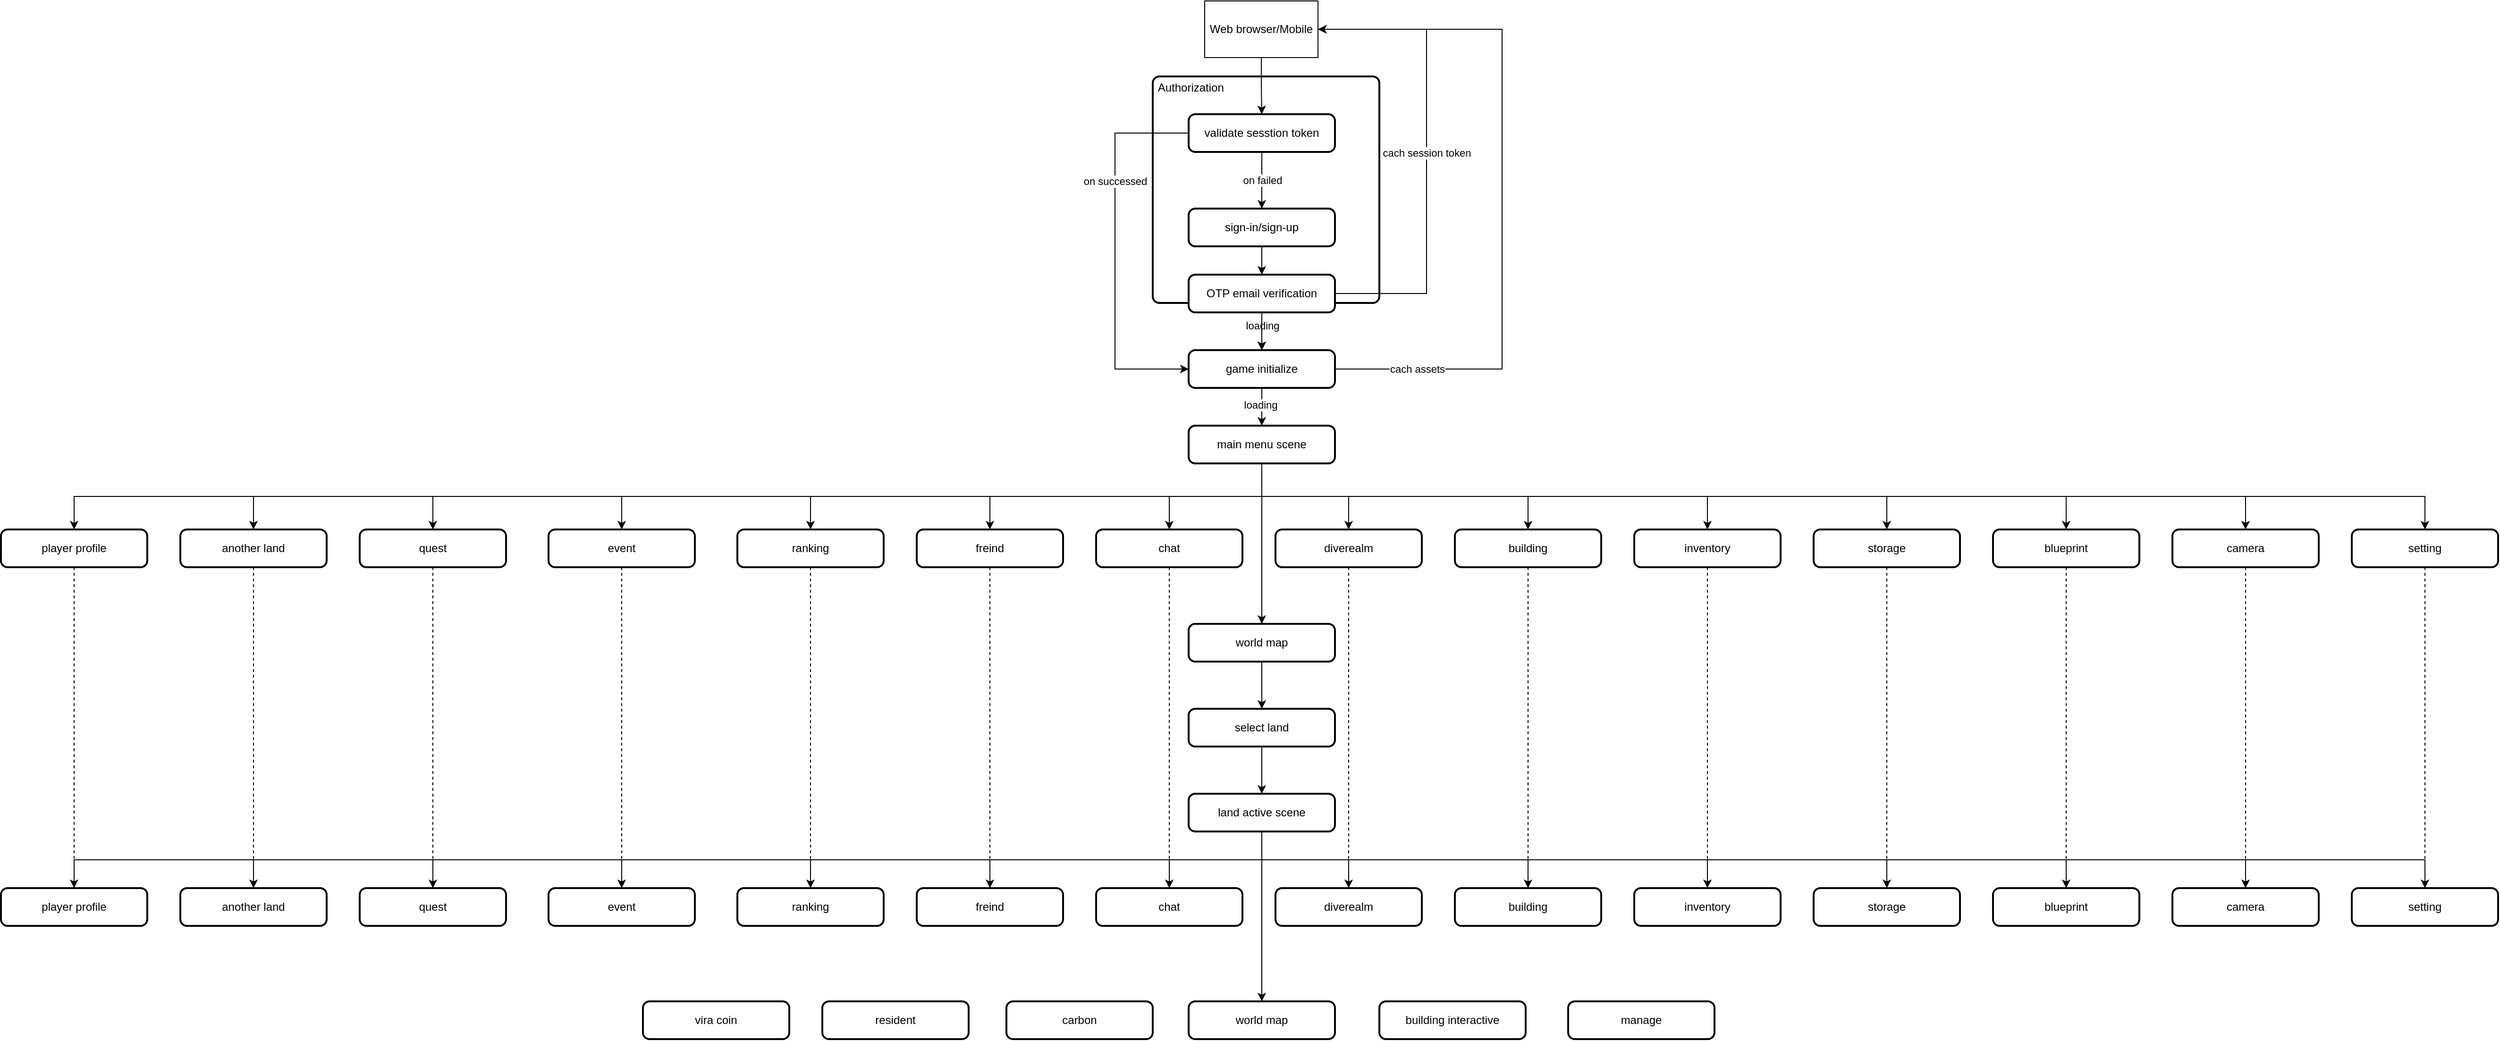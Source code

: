 <mxfile version="18.1.1" type="github"><diagram id="zLApnu4wtENaJUfSvOuR" name="Page-1"><mxGraphModel dx="3284" dy="854" grid="1" gridSize="10" guides="1" tooltips="1" connect="1" arrows="1" fold="1" page="1" pageScale="1" pageWidth="850" pageHeight="1100" math="0" shadow="0"><root><mxCell id="0"/><mxCell id="1" parent="0"/><mxCell id="1SbiiP8NnMqX3cYzoGQ_-6" value="&amp;nbsp;Authorization&lt;br&gt;&lt;br&gt;&lt;br&gt;&lt;br&gt;&lt;br&gt;&lt;br&gt;&lt;br&gt;&lt;br&gt;&lt;br&gt;&lt;br&gt;&lt;div style=&quot;&quot;&gt;&lt;br&gt;&lt;/div&gt;&lt;div style=&quot;&quot;&gt;&lt;br&gt;&lt;/div&gt;&lt;div style=&quot;&quot;&gt;&lt;br&gt;&lt;/div&gt;&lt;div style=&quot;&quot;&gt;&lt;br&gt;&lt;/div&gt;&lt;div style=&quot;&quot;&gt;&lt;br&gt;&lt;/div&gt;&lt;div style=&quot;&quot;&gt;&lt;br&gt;&lt;/div&gt;" style="rounded=1;whiteSpace=wrap;html=1;absoluteArcSize=1;arcSize=14;strokeWidth=2;align=left;" vertex="1" parent="1"><mxGeometry x="310" y="110" width="240" height="240" as="geometry"/></mxCell><mxCell id="1SbiiP8NnMqX3cYzoGQ_-5" style="edgeStyle=orthogonalEdgeStyle;rounded=0;orthogonalLoop=1;jettySize=auto;html=1;exitX=0.5;exitY=1;exitDx=0;exitDy=0;" edge="1" parent="1" source="1SbiiP8NnMqX3cYzoGQ_-1" target="1SbiiP8NnMqX3cYzoGQ_-3"><mxGeometry relative="1" as="geometry"/></mxCell><mxCell id="1SbiiP8NnMqX3cYzoGQ_-1" value="Web browser/Mobile" style="rounded=0;whiteSpace=wrap;html=1;" vertex="1" parent="1"><mxGeometry x="365" y="30" width="120" height="60" as="geometry"/></mxCell><mxCell id="1SbiiP8NnMqX3cYzoGQ_-8" value="on failed" style="edgeStyle=orthogonalEdgeStyle;rounded=0;orthogonalLoop=1;jettySize=auto;html=1;exitX=0.5;exitY=1;exitDx=0;exitDy=0;entryX=0.5;entryY=0;entryDx=0;entryDy=0;" edge="1" parent="1" source="1SbiiP8NnMqX3cYzoGQ_-3" target="1SbiiP8NnMqX3cYzoGQ_-7"><mxGeometry relative="1" as="geometry"><mxPoint as="offset"/></mxGeometry></mxCell><mxCell id="1SbiiP8NnMqX3cYzoGQ_-10" style="edgeStyle=orthogonalEdgeStyle;rounded=0;orthogonalLoop=1;jettySize=auto;html=1;exitX=0;exitY=0.5;exitDx=0;exitDy=0;entryX=0;entryY=0.5;entryDx=0;entryDy=0;" edge="1" parent="1" source="1SbiiP8NnMqX3cYzoGQ_-3" target="1SbiiP8NnMqX3cYzoGQ_-9"><mxGeometry relative="1" as="geometry"><Array as="points"><mxPoint x="270" y="170"/><mxPoint x="270" y="420"/></Array></mxGeometry></mxCell><mxCell id="1SbiiP8NnMqX3cYzoGQ_-11" value="on successed" style="edgeLabel;html=1;align=center;verticalAlign=middle;resizable=0;points=[];" vertex="1" connectable="0" parent="1SbiiP8NnMqX3cYzoGQ_-10"><mxGeometry x="-0.317" y="-1" relative="1" as="geometry"><mxPoint x="1" y="-10" as="offset"/></mxGeometry></mxCell><mxCell id="1SbiiP8NnMqX3cYzoGQ_-3" value="validate sesstion token" style="rounded=1;whiteSpace=wrap;html=1;absoluteArcSize=1;arcSize=14;strokeWidth=2;" vertex="1" parent="1"><mxGeometry x="348" y="150" width="155" height="40" as="geometry"/></mxCell><mxCell id="1SbiiP8NnMqX3cYzoGQ_-15" style="edgeStyle=orthogonalEdgeStyle;rounded=0;orthogonalLoop=1;jettySize=auto;html=1;exitX=0.5;exitY=1;exitDx=0;exitDy=0;" edge="1" parent="1" source="1SbiiP8NnMqX3cYzoGQ_-7" target="1SbiiP8NnMqX3cYzoGQ_-14"><mxGeometry relative="1" as="geometry"/></mxCell><mxCell id="1SbiiP8NnMqX3cYzoGQ_-7" value="sign-in/sign-up" style="rounded=1;whiteSpace=wrap;html=1;absoluteArcSize=1;arcSize=14;strokeWidth=2;" vertex="1" parent="1"><mxGeometry x="348" y="250" width="155" height="40" as="geometry"/></mxCell><mxCell id="1SbiiP8NnMqX3cYzoGQ_-19" style="edgeStyle=orthogonalEdgeStyle;rounded=0;orthogonalLoop=1;jettySize=auto;html=1;exitX=0.5;exitY=1;exitDx=0;exitDy=0;" edge="1" parent="1" source="1SbiiP8NnMqX3cYzoGQ_-9" target="1SbiiP8NnMqX3cYzoGQ_-18"><mxGeometry relative="1" as="geometry"/></mxCell><mxCell id="1SbiiP8NnMqX3cYzoGQ_-22" value="loading" style="edgeLabel;html=1;align=center;verticalAlign=middle;resizable=0;points=[];" vertex="1" connectable="0" parent="1SbiiP8NnMqX3cYzoGQ_-19"><mxGeometry x="-0.133" y="-2" relative="1" as="geometry"><mxPoint as="offset"/></mxGeometry></mxCell><mxCell id="1SbiiP8NnMqX3cYzoGQ_-25" style="edgeStyle=orthogonalEdgeStyle;rounded=0;orthogonalLoop=1;jettySize=auto;html=1;exitX=1;exitY=0.5;exitDx=0;exitDy=0;entryX=1;entryY=0.5;entryDx=0;entryDy=0;fontColor=default;" edge="1" parent="1" source="1SbiiP8NnMqX3cYzoGQ_-9" target="1SbiiP8NnMqX3cYzoGQ_-1"><mxGeometry relative="1" as="geometry"><Array as="points"><mxPoint x="680" y="420"/><mxPoint x="680" y="60"/></Array></mxGeometry></mxCell><mxCell id="1SbiiP8NnMqX3cYzoGQ_-26" value="cach assets" style="edgeLabel;html=1;align=center;verticalAlign=middle;resizable=0;points=[];fontColor=default;" vertex="1" connectable="0" parent="1SbiiP8NnMqX3cYzoGQ_-25"><mxGeometry x="-0.762" relative="1" as="geometry"><mxPoint as="offset"/></mxGeometry></mxCell><mxCell id="1SbiiP8NnMqX3cYzoGQ_-9" value="game initialize" style="rounded=1;whiteSpace=wrap;html=1;absoluteArcSize=1;arcSize=14;strokeWidth=2;" vertex="1" parent="1"><mxGeometry x="348" y="400" width="155" height="40" as="geometry"/></mxCell><mxCell id="1SbiiP8NnMqX3cYzoGQ_-16" style="edgeStyle=orthogonalEdgeStyle;rounded=0;orthogonalLoop=1;jettySize=auto;html=1;exitX=0.5;exitY=1;exitDx=0;exitDy=0;entryX=0.5;entryY=0;entryDx=0;entryDy=0;" edge="1" parent="1" source="1SbiiP8NnMqX3cYzoGQ_-14" target="1SbiiP8NnMqX3cYzoGQ_-9"><mxGeometry relative="1" as="geometry"/></mxCell><mxCell id="1SbiiP8NnMqX3cYzoGQ_-23" value="loading" style="edgeLabel;html=1;align=center;verticalAlign=middle;resizable=0;points=[];labelBorderColor=none;fontColor=default;labelBackgroundColor=default;" vertex="1" connectable="0" parent="1SbiiP8NnMqX3cYzoGQ_-16"><mxGeometry x="-0.3" relative="1" as="geometry"><mxPoint as="offset"/></mxGeometry></mxCell><mxCell id="1SbiiP8NnMqX3cYzoGQ_-17" value="cach session token" style="edgeStyle=orthogonalEdgeStyle;rounded=0;orthogonalLoop=1;jettySize=auto;html=1;exitX=1;exitY=0.5;exitDx=0;exitDy=0;entryX=1;entryY=0.5;entryDx=0;entryDy=0;" edge="1" parent="1" source="1SbiiP8NnMqX3cYzoGQ_-14" target="1SbiiP8NnMqX3cYzoGQ_-1"><mxGeometry relative="1" as="geometry"><Array as="points"><mxPoint x="600" y="340"/><mxPoint x="600" y="60"/></Array></mxGeometry></mxCell><mxCell id="1SbiiP8NnMqX3cYzoGQ_-24" value="" style="edgeStyle=orthogonalEdgeStyle;rounded=0;orthogonalLoop=1;jettySize=auto;html=1;" edge="1" parent="1" source="1SbiiP8NnMqX3cYzoGQ_-14" target="1SbiiP8NnMqX3cYzoGQ_-9"><mxGeometry relative="1" as="geometry"/></mxCell><mxCell id="1SbiiP8NnMqX3cYzoGQ_-14" value="OTP email verification" style="rounded=1;whiteSpace=wrap;html=1;absoluteArcSize=1;arcSize=14;strokeWidth=2;" vertex="1" parent="1"><mxGeometry x="348" y="320" width="155" height="40" as="geometry"/></mxCell><mxCell id="1SbiiP8NnMqX3cYzoGQ_-43" style="edgeStyle=orthogonalEdgeStyle;rounded=0;orthogonalLoop=1;jettySize=auto;html=1;exitX=0.5;exitY=1;exitDx=0;exitDy=0;entryX=0.5;entryY=0;entryDx=0;entryDy=0;fontColor=default;" edge="1" parent="1" source="1SbiiP8NnMqX3cYzoGQ_-18" target="1SbiiP8NnMqX3cYzoGQ_-29"><mxGeometry relative="1" as="geometry"/></mxCell><mxCell id="1SbiiP8NnMqX3cYzoGQ_-44" style="edgeStyle=orthogonalEdgeStyle;rounded=0;orthogonalLoop=1;jettySize=auto;html=1;exitX=0.5;exitY=1;exitDx=0;exitDy=0;fontColor=default;" edge="1" parent="1" source="1SbiiP8NnMqX3cYzoGQ_-18" target="1SbiiP8NnMqX3cYzoGQ_-30"><mxGeometry relative="1" as="geometry"/></mxCell><mxCell id="1SbiiP8NnMqX3cYzoGQ_-45" style="edgeStyle=orthogonalEdgeStyle;rounded=0;orthogonalLoop=1;jettySize=auto;html=1;exitX=0.5;exitY=1;exitDx=0;exitDy=0;entryX=0.5;entryY=0;entryDx=0;entryDy=0;fontColor=default;" edge="1" parent="1" source="1SbiiP8NnMqX3cYzoGQ_-18" target="1SbiiP8NnMqX3cYzoGQ_-31"><mxGeometry relative="1" as="geometry"/></mxCell><mxCell id="1SbiiP8NnMqX3cYzoGQ_-46" style="edgeStyle=orthogonalEdgeStyle;rounded=0;orthogonalLoop=1;jettySize=auto;html=1;exitX=0.5;exitY=1;exitDx=0;exitDy=0;fontColor=default;" edge="1" parent="1" source="1SbiiP8NnMqX3cYzoGQ_-18" target="1SbiiP8NnMqX3cYzoGQ_-32"><mxGeometry relative="1" as="geometry"/></mxCell><mxCell id="1SbiiP8NnMqX3cYzoGQ_-47" style="edgeStyle=orthogonalEdgeStyle;rounded=0;orthogonalLoop=1;jettySize=auto;html=1;exitX=0.5;exitY=1;exitDx=0;exitDy=0;entryX=0.5;entryY=0;entryDx=0;entryDy=0;fontColor=default;" edge="1" parent="1" source="1SbiiP8NnMqX3cYzoGQ_-18" target="1SbiiP8NnMqX3cYzoGQ_-33"><mxGeometry relative="1" as="geometry"/></mxCell><mxCell id="1SbiiP8NnMqX3cYzoGQ_-48" style="edgeStyle=orthogonalEdgeStyle;rounded=0;orthogonalLoop=1;jettySize=auto;html=1;exitX=0.5;exitY=1;exitDx=0;exitDy=0;entryX=0.5;entryY=0;entryDx=0;entryDy=0;fontColor=default;" edge="1" parent="1" source="1SbiiP8NnMqX3cYzoGQ_-18" target="1SbiiP8NnMqX3cYzoGQ_-34"><mxGeometry relative="1" as="geometry"/></mxCell><mxCell id="1SbiiP8NnMqX3cYzoGQ_-49" style="edgeStyle=orthogonalEdgeStyle;rounded=0;orthogonalLoop=1;jettySize=auto;html=1;exitX=0.5;exitY=1;exitDx=0;exitDy=0;entryX=0.5;entryY=0;entryDx=0;entryDy=0;fontColor=default;" edge="1" parent="1" source="1SbiiP8NnMqX3cYzoGQ_-18" target="1SbiiP8NnMqX3cYzoGQ_-35"><mxGeometry relative="1" as="geometry"/></mxCell><mxCell id="1SbiiP8NnMqX3cYzoGQ_-50" style="edgeStyle=orthogonalEdgeStyle;rounded=0;orthogonalLoop=1;jettySize=auto;html=1;exitX=0.5;exitY=1;exitDx=0;exitDy=0;entryX=0.5;entryY=0;entryDx=0;entryDy=0;fontColor=default;" edge="1" parent="1" source="1SbiiP8NnMqX3cYzoGQ_-18" target="1SbiiP8NnMqX3cYzoGQ_-36"><mxGeometry relative="1" as="geometry"/></mxCell><mxCell id="1SbiiP8NnMqX3cYzoGQ_-51" style="edgeStyle=orthogonalEdgeStyle;rounded=0;orthogonalLoop=1;jettySize=auto;html=1;exitX=0.5;exitY=1;exitDx=0;exitDy=0;fontColor=default;" edge="1" parent="1" source="1SbiiP8NnMqX3cYzoGQ_-18" target="1SbiiP8NnMqX3cYzoGQ_-37"><mxGeometry relative="1" as="geometry"/></mxCell><mxCell id="1SbiiP8NnMqX3cYzoGQ_-52" style="edgeStyle=orthogonalEdgeStyle;rounded=0;orthogonalLoop=1;jettySize=auto;html=1;exitX=0.5;exitY=1;exitDx=0;exitDy=0;fontColor=default;" edge="1" parent="1" source="1SbiiP8NnMqX3cYzoGQ_-18" target="1SbiiP8NnMqX3cYzoGQ_-38"><mxGeometry relative="1" as="geometry"/></mxCell><mxCell id="1SbiiP8NnMqX3cYzoGQ_-53" style="edgeStyle=orthogonalEdgeStyle;rounded=0;orthogonalLoop=1;jettySize=auto;html=1;exitX=0.5;exitY=1;exitDx=0;exitDy=0;entryX=0.5;entryY=0;entryDx=0;entryDy=0;fontColor=default;" edge="1" parent="1" source="1SbiiP8NnMqX3cYzoGQ_-18" target="1SbiiP8NnMqX3cYzoGQ_-39"><mxGeometry relative="1" as="geometry"/></mxCell><mxCell id="1SbiiP8NnMqX3cYzoGQ_-54" style="edgeStyle=orthogonalEdgeStyle;rounded=0;orthogonalLoop=1;jettySize=auto;html=1;exitX=0.5;exitY=1;exitDx=0;exitDy=0;entryX=0.5;entryY=0;entryDx=0;entryDy=0;fontColor=default;" edge="1" parent="1" source="1SbiiP8NnMqX3cYzoGQ_-18" target="1SbiiP8NnMqX3cYzoGQ_-40"><mxGeometry relative="1" as="geometry"/></mxCell><mxCell id="1SbiiP8NnMqX3cYzoGQ_-55" style="edgeStyle=orthogonalEdgeStyle;rounded=0;orthogonalLoop=1;jettySize=auto;html=1;exitX=0.5;exitY=1;exitDx=0;exitDy=0;entryX=0.5;entryY=0;entryDx=0;entryDy=0;fontColor=default;" edge="1" parent="1" source="1SbiiP8NnMqX3cYzoGQ_-18" target="1SbiiP8NnMqX3cYzoGQ_-41"><mxGeometry relative="1" as="geometry"/></mxCell><mxCell id="1SbiiP8NnMqX3cYzoGQ_-56" style="edgeStyle=orthogonalEdgeStyle;rounded=0;orthogonalLoop=1;jettySize=auto;html=1;exitX=0.5;exitY=1;exitDx=0;exitDy=0;fontColor=default;" edge="1" parent="1" source="1SbiiP8NnMqX3cYzoGQ_-18" target="1SbiiP8NnMqX3cYzoGQ_-42"><mxGeometry relative="1" as="geometry"/></mxCell><mxCell id="1SbiiP8NnMqX3cYzoGQ_-58" style="edgeStyle=orthogonalEdgeStyle;rounded=0;orthogonalLoop=1;jettySize=auto;html=1;exitX=0.5;exitY=1;exitDx=0;exitDy=0;fontColor=default;" edge="1" parent="1" source="1SbiiP8NnMqX3cYzoGQ_-18" target="1SbiiP8NnMqX3cYzoGQ_-57"><mxGeometry relative="1" as="geometry"/></mxCell><mxCell id="1SbiiP8NnMqX3cYzoGQ_-18" value="main menu scene" style="rounded=1;whiteSpace=wrap;html=1;absoluteArcSize=1;arcSize=14;strokeWidth=2;" vertex="1" parent="1"><mxGeometry x="348" y="480" width="155" height="40" as="geometry"/></mxCell><mxCell id="1SbiiP8NnMqX3cYzoGQ_-77" style="edgeStyle=orthogonalEdgeStyle;rounded=0;orthogonalLoop=1;jettySize=auto;html=1;exitX=0.5;exitY=1;exitDx=0;exitDy=0;fontColor=default;endArrow=none;endFill=0;dashed=1;" edge="1" parent="1" source="1SbiiP8NnMqX3cYzoGQ_-29" target="1SbiiP8NnMqX3cYzoGQ_-63"><mxGeometry relative="1" as="geometry"/></mxCell><mxCell id="1SbiiP8NnMqX3cYzoGQ_-29" value="player profile" style="rounded=1;whiteSpace=wrap;html=1;absoluteArcSize=1;arcSize=14;strokeWidth=2;" vertex="1" parent="1"><mxGeometry x="-910" y="590" width="155" height="40" as="geometry"/></mxCell><mxCell id="1SbiiP8NnMqX3cYzoGQ_-78" style="edgeStyle=orthogonalEdgeStyle;rounded=0;orthogonalLoop=1;jettySize=auto;html=1;exitX=0.5;exitY=1;exitDx=0;exitDy=0;dashed=1;fontColor=default;endArrow=none;endFill=0;" edge="1" parent="1" source="1SbiiP8NnMqX3cYzoGQ_-30" target="1SbiiP8NnMqX3cYzoGQ_-64"><mxGeometry relative="1" as="geometry"/></mxCell><mxCell id="1SbiiP8NnMqX3cYzoGQ_-30" value="another land" style="rounded=1;whiteSpace=wrap;html=1;absoluteArcSize=1;arcSize=14;strokeWidth=2;" vertex="1" parent="1"><mxGeometry x="-720" y="590" width="155" height="40" as="geometry"/></mxCell><mxCell id="1SbiiP8NnMqX3cYzoGQ_-79" style="edgeStyle=orthogonalEdgeStyle;rounded=0;orthogonalLoop=1;jettySize=auto;html=1;exitX=0.5;exitY=1;exitDx=0;exitDy=0;entryX=0.5;entryY=0;entryDx=0;entryDy=0;dashed=1;fontColor=default;endArrow=none;endFill=0;" edge="1" parent="1" source="1SbiiP8NnMqX3cYzoGQ_-31" target="1SbiiP8NnMqX3cYzoGQ_-65"><mxGeometry relative="1" as="geometry"/></mxCell><mxCell id="1SbiiP8NnMqX3cYzoGQ_-31" value="quest" style="rounded=1;whiteSpace=wrap;html=1;absoluteArcSize=1;arcSize=14;strokeWidth=2;" vertex="1" parent="1"><mxGeometry x="-530" y="590" width="155" height="40" as="geometry"/></mxCell><mxCell id="1SbiiP8NnMqX3cYzoGQ_-80" style="edgeStyle=orthogonalEdgeStyle;rounded=0;orthogonalLoop=1;jettySize=auto;html=1;exitX=0.5;exitY=1;exitDx=0;exitDy=0;dashed=1;fontColor=default;endArrow=none;endFill=0;" edge="1" parent="1" source="1SbiiP8NnMqX3cYzoGQ_-32" target="1SbiiP8NnMqX3cYzoGQ_-66"><mxGeometry relative="1" as="geometry"/></mxCell><mxCell id="1SbiiP8NnMqX3cYzoGQ_-32" value="event" style="rounded=1;whiteSpace=wrap;html=1;absoluteArcSize=1;arcSize=14;strokeWidth=2;" vertex="1" parent="1"><mxGeometry x="-330" y="590" width="155" height="40" as="geometry"/></mxCell><mxCell id="1SbiiP8NnMqX3cYzoGQ_-81" style="edgeStyle=orthogonalEdgeStyle;rounded=0;orthogonalLoop=1;jettySize=auto;html=1;exitX=0.5;exitY=1;exitDx=0;exitDy=0;dashed=1;fontColor=default;endArrow=none;endFill=0;" edge="1" parent="1" source="1SbiiP8NnMqX3cYzoGQ_-33" target="1SbiiP8NnMqX3cYzoGQ_-67"><mxGeometry relative="1" as="geometry"/></mxCell><mxCell id="1SbiiP8NnMqX3cYzoGQ_-33" value="ranking" style="rounded=1;whiteSpace=wrap;html=1;absoluteArcSize=1;arcSize=14;strokeWidth=2;" vertex="1" parent="1"><mxGeometry x="-130" y="590" width="155" height="40" as="geometry"/></mxCell><mxCell id="1SbiiP8NnMqX3cYzoGQ_-82" style="edgeStyle=orthogonalEdgeStyle;rounded=0;orthogonalLoop=1;jettySize=auto;html=1;exitX=0.5;exitY=1;exitDx=0;exitDy=0;entryX=0.5;entryY=0;entryDx=0;entryDy=0;dashed=1;fontColor=default;endArrow=none;endFill=0;" edge="1" parent="1" source="1SbiiP8NnMqX3cYzoGQ_-34" target="1SbiiP8NnMqX3cYzoGQ_-68"><mxGeometry relative="1" as="geometry"/></mxCell><mxCell id="1SbiiP8NnMqX3cYzoGQ_-34" value="freind" style="rounded=1;whiteSpace=wrap;html=1;absoluteArcSize=1;arcSize=14;strokeWidth=2;" vertex="1" parent="1"><mxGeometry x="60" y="590" width="155" height="40" as="geometry"/></mxCell><mxCell id="1SbiiP8NnMqX3cYzoGQ_-83" style="edgeStyle=orthogonalEdgeStyle;rounded=0;orthogonalLoop=1;jettySize=auto;html=1;exitX=0.5;exitY=1;exitDx=0;exitDy=0;entryX=0.5;entryY=0;entryDx=0;entryDy=0;dashed=1;fontColor=default;endArrow=none;endFill=0;" edge="1" parent="1" source="1SbiiP8NnMqX3cYzoGQ_-35" target="1SbiiP8NnMqX3cYzoGQ_-69"><mxGeometry relative="1" as="geometry"/></mxCell><mxCell id="1SbiiP8NnMqX3cYzoGQ_-35" value="chat" style="rounded=1;whiteSpace=wrap;html=1;absoluteArcSize=1;arcSize=14;strokeWidth=2;" vertex="1" parent="1"><mxGeometry x="250" y="590" width="155" height="40" as="geometry"/></mxCell><mxCell id="1SbiiP8NnMqX3cYzoGQ_-84" style="edgeStyle=orthogonalEdgeStyle;rounded=0;orthogonalLoop=1;jettySize=auto;html=1;exitX=0.5;exitY=1;exitDx=0;exitDy=0;dashed=1;fontColor=default;endArrow=none;endFill=0;" edge="1" parent="1" source="1SbiiP8NnMqX3cYzoGQ_-36" target="1SbiiP8NnMqX3cYzoGQ_-70"><mxGeometry relative="1" as="geometry"/></mxCell><mxCell id="1SbiiP8NnMqX3cYzoGQ_-36" value="diverealm" style="rounded=1;whiteSpace=wrap;html=1;absoluteArcSize=1;arcSize=14;strokeWidth=2;" vertex="1" parent="1"><mxGeometry x="440" y="590" width="155" height="40" as="geometry"/></mxCell><mxCell id="1SbiiP8NnMqX3cYzoGQ_-85" style="edgeStyle=orthogonalEdgeStyle;rounded=0;orthogonalLoop=1;jettySize=auto;html=1;exitX=0.5;exitY=1;exitDx=0;exitDy=0;entryX=0.5;entryY=0;entryDx=0;entryDy=0;dashed=1;fontColor=default;endArrow=none;endFill=0;" edge="1" parent="1" source="1SbiiP8NnMqX3cYzoGQ_-37" target="1SbiiP8NnMqX3cYzoGQ_-71"><mxGeometry relative="1" as="geometry"/></mxCell><mxCell id="1SbiiP8NnMqX3cYzoGQ_-37" value="building" style="rounded=1;whiteSpace=wrap;html=1;absoluteArcSize=1;arcSize=14;strokeWidth=2;" vertex="1" parent="1"><mxGeometry x="630" y="590" width="155" height="40" as="geometry"/></mxCell><mxCell id="1SbiiP8NnMqX3cYzoGQ_-86" style="edgeStyle=orthogonalEdgeStyle;rounded=0;orthogonalLoop=1;jettySize=auto;html=1;exitX=0.5;exitY=1;exitDx=0;exitDy=0;dashed=1;fontColor=default;endArrow=none;endFill=0;" edge="1" parent="1" source="1SbiiP8NnMqX3cYzoGQ_-38" target="1SbiiP8NnMqX3cYzoGQ_-72"><mxGeometry relative="1" as="geometry"/></mxCell><mxCell id="1SbiiP8NnMqX3cYzoGQ_-38" value="inventory" style="rounded=1;whiteSpace=wrap;html=1;absoluteArcSize=1;arcSize=14;strokeWidth=2;" vertex="1" parent="1"><mxGeometry x="820" y="590" width="155" height="40" as="geometry"/></mxCell><mxCell id="1SbiiP8NnMqX3cYzoGQ_-87" style="edgeStyle=orthogonalEdgeStyle;rounded=0;orthogonalLoop=1;jettySize=auto;html=1;exitX=0.5;exitY=1;exitDx=0;exitDy=0;dashed=1;fontColor=default;endArrow=none;endFill=0;" edge="1" parent="1" source="1SbiiP8NnMqX3cYzoGQ_-39" target="1SbiiP8NnMqX3cYzoGQ_-73"><mxGeometry relative="1" as="geometry"/></mxCell><mxCell id="1SbiiP8NnMqX3cYzoGQ_-39" value="storage" style="rounded=1;whiteSpace=wrap;html=1;absoluteArcSize=1;arcSize=14;strokeWidth=2;" vertex="1" parent="1"><mxGeometry x="1010" y="590" width="155" height="40" as="geometry"/></mxCell><mxCell id="1SbiiP8NnMqX3cYzoGQ_-88" style="edgeStyle=orthogonalEdgeStyle;rounded=0;orthogonalLoop=1;jettySize=auto;html=1;exitX=0.5;exitY=1;exitDx=0;exitDy=0;dashed=1;fontColor=default;endArrow=none;endFill=0;" edge="1" parent="1" source="1SbiiP8NnMqX3cYzoGQ_-40" target="1SbiiP8NnMqX3cYzoGQ_-74"><mxGeometry relative="1" as="geometry"/></mxCell><mxCell id="1SbiiP8NnMqX3cYzoGQ_-40" value="blueprint" style="rounded=1;whiteSpace=wrap;html=1;absoluteArcSize=1;arcSize=14;strokeWidth=2;" vertex="1" parent="1"><mxGeometry x="1200" y="590" width="155" height="40" as="geometry"/></mxCell><mxCell id="1SbiiP8NnMqX3cYzoGQ_-89" style="edgeStyle=orthogonalEdgeStyle;rounded=0;orthogonalLoop=1;jettySize=auto;html=1;exitX=0.5;exitY=1;exitDx=0;exitDy=0;dashed=1;fontColor=default;endArrow=none;endFill=0;" edge="1" parent="1" source="1SbiiP8NnMqX3cYzoGQ_-41" target="1SbiiP8NnMqX3cYzoGQ_-75"><mxGeometry relative="1" as="geometry"/></mxCell><mxCell id="1SbiiP8NnMqX3cYzoGQ_-41" value="camera" style="rounded=1;whiteSpace=wrap;html=1;absoluteArcSize=1;arcSize=14;strokeWidth=2;" vertex="1" parent="1"><mxGeometry x="1390" y="590" width="155" height="40" as="geometry"/></mxCell><mxCell id="1SbiiP8NnMqX3cYzoGQ_-90" style="edgeStyle=orthogonalEdgeStyle;rounded=0;orthogonalLoop=1;jettySize=auto;html=1;exitX=0.5;exitY=1;exitDx=0;exitDy=0;dashed=1;fontColor=default;endArrow=none;endFill=0;" edge="1" parent="1" source="1SbiiP8NnMqX3cYzoGQ_-42" target="1SbiiP8NnMqX3cYzoGQ_-76"><mxGeometry relative="1" as="geometry"/></mxCell><mxCell id="1SbiiP8NnMqX3cYzoGQ_-42" value="setting" style="rounded=1;whiteSpace=wrap;html=1;absoluteArcSize=1;arcSize=14;strokeWidth=2;" vertex="1" parent="1"><mxGeometry x="1580" y="590" width="155" height="40" as="geometry"/></mxCell><mxCell id="1SbiiP8NnMqX3cYzoGQ_-61" style="edgeStyle=orthogonalEdgeStyle;rounded=0;orthogonalLoop=1;jettySize=auto;html=1;exitX=0.5;exitY=1;exitDx=0;exitDy=0;fontColor=default;" edge="1" parent="1" source="1SbiiP8NnMqX3cYzoGQ_-57" target="1SbiiP8NnMqX3cYzoGQ_-60"><mxGeometry relative="1" as="geometry"/></mxCell><mxCell id="1SbiiP8NnMqX3cYzoGQ_-57" value="world map" style="rounded=1;whiteSpace=wrap;html=1;absoluteArcSize=1;arcSize=14;strokeWidth=2;" vertex="1" parent="1"><mxGeometry x="348" y="690" width="155" height="40" as="geometry"/></mxCell><mxCell id="1SbiiP8NnMqX3cYzoGQ_-92" style="edgeStyle=orthogonalEdgeStyle;rounded=0;orthogonalLoop=1;jettySize=auto;html=1;exitX=0.5;exitY=1;exitDx=0;exitDy=0;entryX=0.5;entryY=0;entryDx=0;entryDy=0;fontColor=default;endArrow=classic;endFill=1;" edge="1" parent="1" source="1SbiiP8NnMqX3cYzoGQ_-59" target="1SbiiP8NnMqX3cYzoGQ_-91"><mxGeometry relative="1" as="geometry"/></mxCell><mxCell id="1SbiiP8NnMqX3cYzoGQ_-93" style="edgeStyle=orthogonalEdgeStyle;rounded=0;orthogonalLoop=1;jettySize=auto;html=1;exitX=0.5;exitY=1;exitDx=0;exitDy=0;entryX=0.5;entryY=0;entryDx=0;entryDy=0;fontColor=default;endArrow=classic;endFill=1;" edge="1" parent="1" source="1SbiiP8NnMqX3cYzoGQ_-59" target="1SbiiP8NnMqX3cYzoGQ_-63"><mxGeometry relative="1" as="geometry"/></mxCell><mxCell id="1SbiiP8NnMqX3cYzoGQ_-94" style="edgeStyle=orthogonalEdgeStyle;rounded=0;orthogonalLoop=1;jettySize=auto;html=1;exitX=0.5;exitY=1;exitDx=0;exitDy=0;fontColor=default;endArrow=classic;endFill=1;" edge="1" parent="1" source="1SbiiP8NnMqX3cYzoGQ_-59" target="1SbiiP8NnMqX3cYzoGQ_-64"><mxGeometry relative="1" as="geometry"/></mxCell><mxCell id="1SbiiP8NnMqX3cYzoGQ_-95" style="edgeStyle=orthogonalEdgeStyle;rounded=0;orthogonalLoop=1;jettySize=auto;html=1;exitX=0.5;exitY=1;exitDx=0;exitDy=0;fontColor=default;endArrow=classic;endFill=1;" edge="1" parent="1" source="1SbiiP8NnMqX3cYzoGQ_-59" target="1SbiiP8NnMqX3cYzoGQ_-65"><mxGeometry relative="1" as="geometry"/></mxCell><mxCell id="1SbiiP8NnMqX3cYzoGQ_-96" style="edgeStyle=orthogonalEdgeStyle;rounded=0;orthogonalLoop=1;jettySize=auto;html=1;exitX=0.5;exitY=1;exitDx=0;exitDy=0;fontColor=default;endArrow=classic;endFill=1;" edge="1" parent="1" source="1SbiiP8NnMqX3cYzoGQ_-59" target="1SbiiP8NnMqX3cYzoGQ_-66"><mxGeometry relative="1" as="geometry"/></mxCell><mxCell id="1SbiiP8NnMqX3cYzoGQ_-97" style="edgeStyle=orthogonalEdgeStyle;rounded=0;orthogonalLoop=1;jettySize=auto;html=1;exitX=0.5;exitY=1;exitDx=0;exitDy=0;fontColor=default;endArrow=classic;endFill=1;" edge="1" parent="1" source="1SbiiP8NnMqX3cYzoGQ_-59" target="1SbiiP8NnMqX3cYzoGQ_-67"><mxGeometry relative="1" as="geometry"/></mxCell><mxCell id="1SbiiP8NnMqX3cYzoGQ_-98" style="edgeStyle=orthogonalEdgeStyle;rounded=0;orthogonalLoop=1;jettySize=auto;html=1;exitX=0.5;exitY=1;exitDx=0;exitDy=0;fontColor=default;endArrow=classic;endFill=1;" edge="1" parent="1" source="1SbiiP8NnMqX3cYzoGQ_-59" target="1SbiiP8NnMqX3cYzoGQ_-68"><mxGeometry relative="1" as="geometry"/></mxCell><mxCell id="1SbiiP8NnMqX3cYzoGQ_-99" style="edgeStyle=orthogonalEdgeStyle;rounded=0;orthogonalLoop=1;jettySize=auto;html=1;exitX=0.5;exitY=1;exitDx=0;exitDy=0;entryX=0.5;entryY=0;entryDx=0;entryDy=0;fontColor=default;endArrow=classic;endFill=1;" edge="1" parent="1" source="1SbiiP8NnMqX3cYzoGQ_-59" target="1SbiiP8NnMqX3cYzoGQ_-69"><mxGeometry relative="1" as="geometry"/></mxCell><mxCell id="1SbiiP8NnMqX3cYzoGQ_-100" style="edgeStyle=orthogonalEdgeStyle;rounded=0;orthogonalLoop=1;jettySize=auto;html=1;exitX=0.5;exitY=1;exitDx=0;exitDy=0;fontColor=default;endArrow=classic;endFill=1;" edge="1" parent="1" source="1SbiiP8NnMqX3cYzoGQ_-59" target="1SbiiP8NnMqX3cYzoGQ_-70"><mxGeometry relative="1" as="geometry"/></mxCell><mxCell id="1SbiiP8NnMqX3cYzoGQ_-101" style="edgeStyle=orthogonalEdgeStyle;rounded=0;orthogonalLoop=1;jettySize=auto;html=1;exitX=0.5;exitY=1;exitDx=0;exitDy=0;fontColor=default;endArrow=classic;endFill=1;" edge="1" parent="1" source="1SbiiP8NnMqX3cYzoGQ_-59" target="1SbiiP8NnMqX3cYzoGQ_-71"><mxGeometry relative="1" as="geometry"/></mxCell><mxCell id="1SbiiP8NnMqX3cYzoGQ_-102" style="edgeStyle=orthogonalEdgeStyle;rounded=0;orthogonalLoop=1;jettySize=auto;html=1;exitX=0.5;exitY=1;exitDx=0;exitDy=0;fontColor=default;endArrow=classic;endFill=1;" edge="1" parent="1" source="1SbiiP8NnMqX3cYzoGQ_-59" target="1SbiiP8NnMqX3cYzoGQ_-72"><mxGeometry relative="1" as="geometry"/></mxCell><mxCell id="1SbiiP8NnMqX3cYzoGQ_-103" style="edgeStyle=orthogonalEdgeStyle;rounded=0;orthogonalLoop=1;jettySize=auto;html=1;exitX=0.5;exitY=1;exitDx=0;exitDy=0;fontColor=default;endArrow=classic;endFill=1;" edge="1" parent="1" source="1SbiiP8NnMqX3cYzoGQ_-59" target="1SbiiP8NnMqX3cYzoGQ_-73"><mxGeometry relative="1" as="geometry"/></mxCell><mxCell id="1SbiiP8NnMqX3cYzoGQ_-104" style="edgeStyle=orthogonalEdgeStyle;rounded=0;orthogonalLoop=1;jettySize=auto;html=1;exitX=0.5;exitY=1;exitDx=0;exitDy=0;fontColor=default;endArrow=classic;endFill=1;" edge="1" parent="1" source="1SbiiP8NnMqX3cYzoGQ_-59" target="1SbiiP8NnMqX3cYzoGQ_-74"><mxGeometry relative="1" as="geometry"/></mxCell><mxCell id="1SbiiP8NnMqX3cYzoGQ_-105" style="edgeStyle=orthogonalEdgeStyle;rounded=0;orthogonalLoop=1;jettySize=auto;html=1;exitX=0.5;exitY=1;exitDx=0;exitDy=0;entryX=0.5;entryY=0;entryDx=0;entryDy=0;fontColor=default;endArrow=classic;endFill=1;" edge="1" parent="1" source="1SbiiP8NnMqX3cYzoGQ_-59" target="1SbiiP8NnMqX3cYzoGQ_-75"><mxGeometry relative="1" as="geometry"/></mxCell><mxCell id="1SbiiP8NnMqX3cYzoGQ_-106" style="edgeStyle=orthogonalEdgeStyle;rounded=0;orthogonalLoop=1;jettySize=auto;html=1;exitX=0.5;exitY=1;exitDx=0;exitDy=0;fontColor=default;endArrow=classic;endFill=1;" edge="1" parent="1" source="1SbiiP8NnMqX3cYzoGQ_-59" target="1SbiiP8NnMqX3cYzoGQ_-76"><mxGeometry relative="1" as="geometry"/></mxCell><mxCell id="1SbiiP8NnMqX3cYzoGQ_-59" value="land active scene" style="rounded=1;whiteSpace=wrap;html=1;absoluteArcSize=1;arcSize=14;strokeWidth=2;" vertex="1" parent="1"><mxGeometry x="348" y="870" width="155" height="40" as="geometry"/></mxCell><mxCell id="1SbiiP8NnMqX3cYzoGQ_-62" style="edgeStyle=orthogonalEdgeStyle;rounded=0;orthogonalLoop=1;jettySize=auto;html=1;exitX=0.5;exitY=1;exitDx=0;exitDy=0;fontColor=default;" edge="1" parent="1" source="1SbiiP8NnMqX3cYzoGQ_-60" target="1SbiiP8NnMqX3cYzoGQ_-59"><mxGeometry relative="1" as="geometry"/></mxCell><mxCell id="1SbiiP8NnMqX3cYzoGQ_-60" value="select land" style="rounded=1;whiteSpace=wrap;html=1;absoluteArcSize=1;arcSize=14;strokeWidth=2;" vertex="1" parent="1"><mxGeometry x="348" y="780" width="155" height="40" as="geometry"/></mxCell><mxCell id="1SbiiP8NnMqX3cYzoGQ_-63" value="player profile" style="rounded=1;whiteSpace=wrap;html=1;absoluteArcSize=1;arcSize=14;strokeWidth=2;" vertex="1" parent="1"><mxGeometry x="-910" y="970" width="155" height="40" as="geometry"/></mxCell><mxCell id="1SbiiP8NnMqX3cYzoGQ_-64" value="another land" style="rounded=1;whiteSpace=wrap;html=1;absoluteArcSize=1;arcSize=14;strokeWidth=2;" vertex="1" parent="1"><mxGeometry x="-720" y="970" width="155" height="40" as="geometry"/></mxCell><mxCell id="1SbiiP8NnMqX3cYzoGQ_-65" value="quest" style="rounded=1;whiteSpace=wrap;html=1;absoluteArcSize=1;arcSize=14;strokeWidth=2;" vertex="1" parent="1"><mxGeometry x="-530" y="970" width="155" height="40" as="geometry"/></mxCell><mxCell id="1SbiiP8NnMqX3cYzoGQ_-66" value="event" style="rounded=1;whiteSpace=wrap;html=1;absoluteArcSize=1;arcSize=14;strokeWidth=2;" vertex="1" parent="1"><mxGeometry x="-330" y="970" width="155" height="40" as="geometry"/></mxCell><mxCell id="1SbiiP8NnMqX3cYzoGQ_-67" value="ranking" style="rounded=1;whiteSpace=wrap;html=1;absoluteArcSize=1;arcSize=14;strokeWidth=2;" vertex="1" parent="1"><mxGeometry x="-130" y="970" width="155" height="40" as="geometry"/></mxCell><mxCell id="1SbiiP8NnMqX3cYzoGQ_-68" value="freind" style="rounded=1;whiteSpace=wrap;html=1;absoluteArcSize=1;arcSize=14;strokeWidth=2;" vertex="1" parent="1"><mxGeometry x="60" y="970" width="155" height="40" as="geometry"/></mxCell><mxCell id="1SbiiP8NnMqX3cYzoGQ_-69" value="chat" style="rounded=1;whiteSpace=wrap;html=1;absoluteArcSize=1;arcSize=14;strokeWidth=2;" vertex="1" parent="1"><mxGeometry x="250" y="970" width="155" height="40" as="geometry"/></mxCell><mxCell id="1SbiiP8NnMqX3cYzoGQ_-70" value="diverealm" style="rounded=1;whiteSpace=wrap;html=1;absoluteArcSize=1;arcSize=14;strokeWidth=2;" vertex="1" parent="1"><mxGeometry x="440" y="970" width="155" height="40" as="geometry"/></mxCell><mxCell id="1SbiiP8NnMqX3cYzoGQ_-71" value="building" style="rounded=1;whiteSpace=wrap;html=1;absoluteArcSize=1;arcSize=14;strokeWidth=2;" vertex="1" parent="1"><mxGeometry x="630" y="970" width="155" height="40" as="geometry"/></mxCell><mxCell id="1SbiiP8NnMqX3cYzoGQ_-72" value="inventory" style="rounded=1;whiteSpace=wrap;html=1;absoluteArcSize=1;arcSize=14;strokeWidth=2;" vertex="1" parent="1"><mxGeometry x="820" y="970" width="155" height="40" as="geometry"/></mxCell><mxCell id="1SbiiP8NnMqX3cYzoGQ_-73" value="storage" style="rounded=1;whiteSpace=wrap;html=1;absoluteArcSize=1;arcSize=14;strokeWidth=2;" vertex="1" parent="1"><mxGeometry x="1010" y="970" width="155" height="40" as="geometry"/></mxCell><mxCell id="1SbiiP8NnMqX3cYzoGQ_-74" value="blueprint" style="rounded=1;whiteSpace=wrap;html=1;absoluteArcSize=1;arcSize=14;strokeWidth=2;" vertex="1" parent="1"><mxGeometry x="1200" y="970" width="155" height="40" as="geometry"/></mxCell><mxCell id="1SbiiP8NnMqX3cYzoGQ_-75" value="camera" style="rounded=1;whiteSpace=wrap;html=1;absoluteArcSize=1;arcSize=14;strokeWidth=2;" vertex="1" parent="1"><mxGeometry x="1390" y="970" width="155" height="40" as="geometry"/></mxCell><mxCell id="1SbiiP8NnMqX3cYzoGQ_-76" value="setting" style="rounded=1;whiteSpace=wrap;html=1;absoluteArcSize=1;arcSize=14;strokeWidth=2;" vertex="1" parent="1"><mxGeometry x="1580" y="970" width="155" height="40" as="geometry"/></mxCell><mxCell id="1SbiiP8NnMqX3cYzoGQ_-91" value="world map" style="rounded=1;whiteSpace=wrap;html=1;absoluteArcSize=1;arcSize=14;strokeWidth=2;" vertex="1" parent="1"><mxGeometry x="348" y="1090" width="155" height="40" as="geometry"/></mxCell><mxCell id="1SbiiP8NnMqX3cYzoGQ_-107" value="carbon" style="rounded=1;whiteSpace=wrap;html=1;absoluteArcSize=1;arcSize=14;strokeWidth=2;" vertex="1" parent="1"><mxGeometry x="155" y="1090" width="155" height="40" as="geometry"/></mxCell><mxCell id="1SbiiP8NnMqX3cYzoGQ_-108" value="resident" style="rounded=1;whiteSpace=wrap;html=1;absoluteArcSize=1;arcSize=14;strokeWidth=2;" vertex="1" parent="1"><mxGeometry x="-40" y="1090" width="155" height="40" as="geometry"/></mxCell><mxCell id="1SbiiP8NnMqX3cYzoGQ_-109" value="vira coin" style="rounded=1;whiteSpace=wrap;html=1;absoluteArcSize=1;arcSize=14;strokeWidth=2;" vertex="1" parent="1"><mxGeometry x="-230" y="1090" width="155" height="40" as="geometry"/></mxCell><mxCell id="1SbiiP8NnMqX3cYzoGQ_-110" value="building interactive" style="rounded=1;whiteSpace=wrap;html=1;absoluteArcSize=1;arcSize=14;strokeWidth=2;" vertex="1" parent="1"><mxGeometry x="550" y="1090" width="155" height="40" as="geometry"/></mxCell><mxCell id="1SbiiP8NnMqX3cYzoGQ_-111" value="manage" style="rounded=1;whiteSpace=wrap;html=1;absoluteArcSize=1;arcSize=14;strokeWidth=2;" vertex="1" parent="1"><mxGeometry x="750" y="1090" width="155" height="40" as="geometry"/></mxCell></root></mxGraphModel></diagram></mxfile>